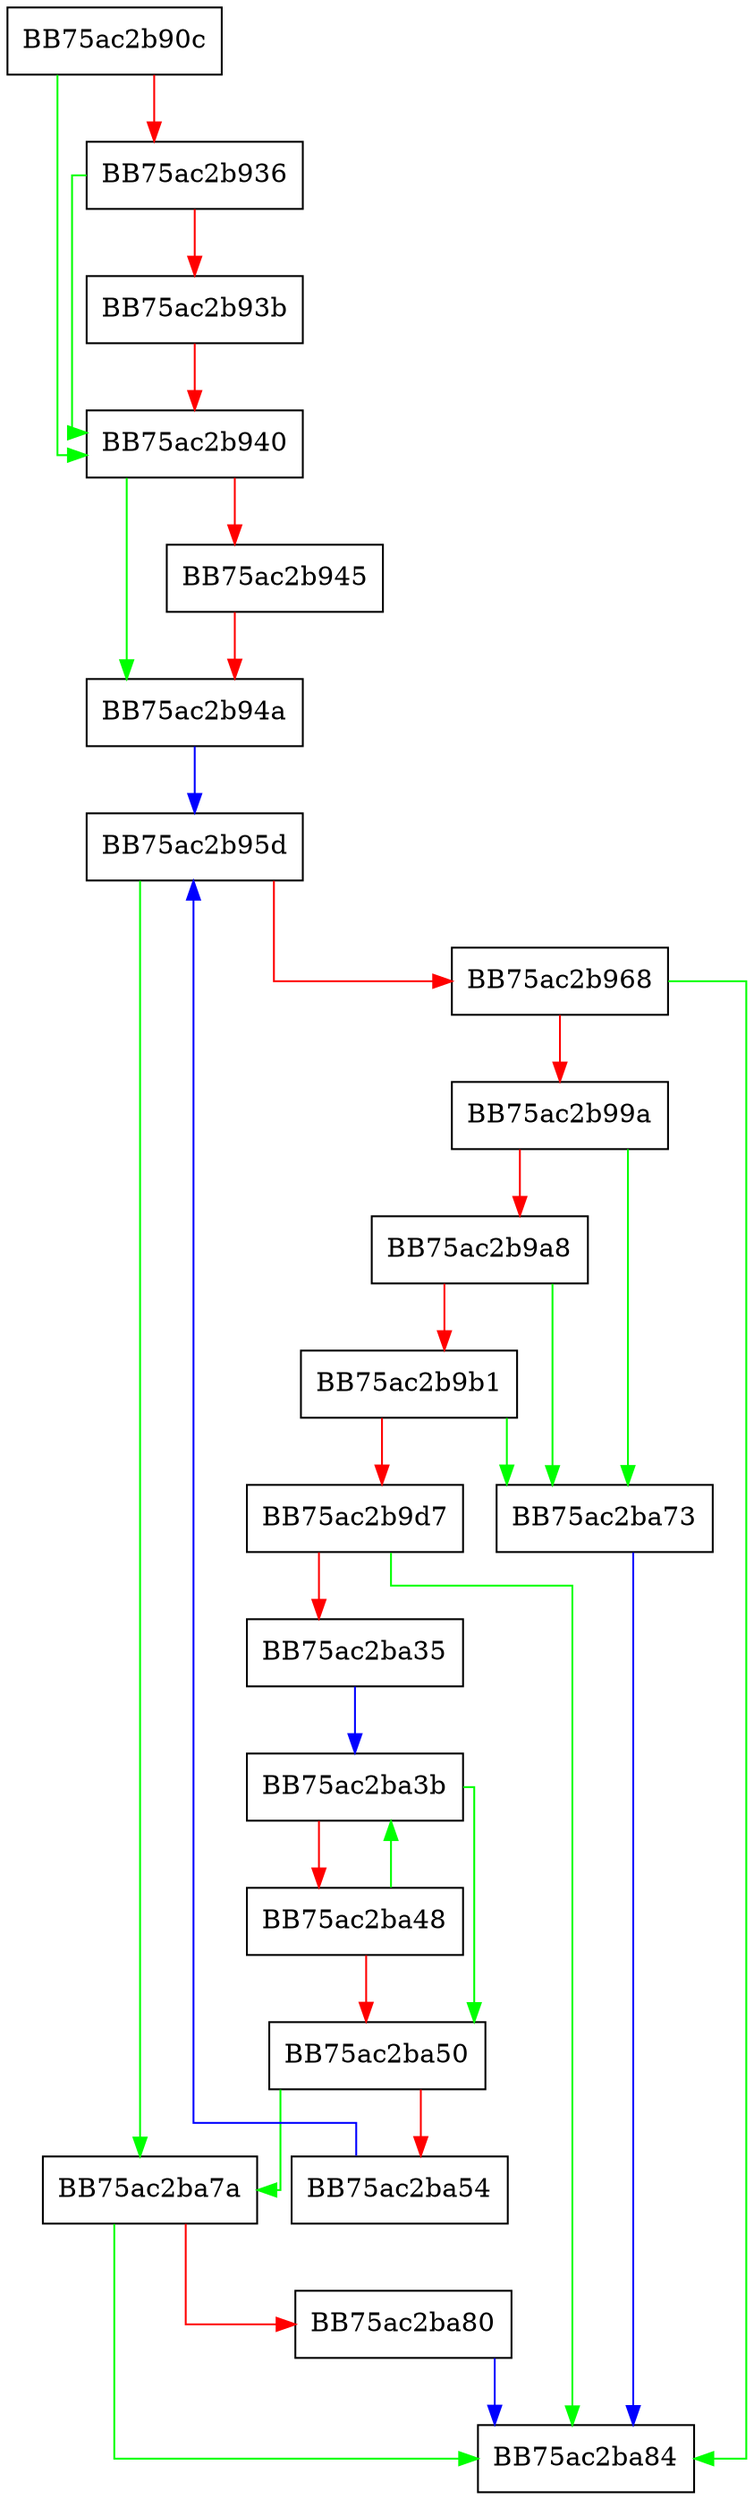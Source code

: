 digraph search_internal {
  node [shape="box"];
  graph [splines=ortho];
  BB75ac2b90c -> BB75ac2b940 [color="green"];
  BB75ac2b90c -> BB75ac2b936 [color="red"];
  BB75ac2b936 -> BB75ac2b940 [color="green"];
  BB75ac2b936 -> BB75ac2b93b [color="red"];
  BB75ac2b93b -> BB75ac2b940 [color="red"];
  BB75ac2b940 -> BB75ac2b94a [color="green"];
  BB75ac2b940 -> BB75ac2b945 [color="red"];
  BB75ac2b945 -> BB75ac2b94a [color="red"];
  BB75ac2b94a -> BB75ac2b95d [color="blue"];
  BB75ac2b95d -> BB75ac2ba7a [color="green"];
  BB75ac2b95d -> BB75ac2b968 [color="red"];
  BB75ac2b968 -> BB75ac2ba84 [color="green"];
  BB75ac2b968 -> BB75ac2b99a [color="red"];
  BB75ac2b99a -> BB75ac2ba73 [color="green"];
  BB75ac2b99a -> BB75ac2b9a8 [color="red"];
  BB75ac2b9a8 -> BB75ac2ba73 [color="green"];
  BB75ac2b9a8 -> BB75ac2b9b1 [color="red"];
  BB75ac2b9b1 -> BB75ac2ba73 [color="green"];
  BB75ac2b9b1 -> BB75ac2b9d7 [color="red"];
  BB75ac2b9d7 -> BB75ac2ba84 [color="green"];
  BB75ac2b9d7 -> BB75ac2ba35 [color="red"];
  BB75ac2ba35 -> BB75ac2ba3b [color="blue"];
  BB75ac2ba3b -> BB75ac2ba50 [color="green"];
  BB75ac2ba3b -> BB75ac2ba48 [color="red"];
  BB75ac2ba48 -> BB75ac2ba3b [color="green"];
  BB75ac2ba48 -> BB75ac2ba50 [color="red"];
  BB75ac2ba50 -> BB75ac2ba7a [color="green"];
  BB75ac2ba50 -> BB75ac2ba54 [color="red"];
  BB75ac2ba54 -> BB75ac2b95d [color="blue"];
  BB75ac2ba73 -> BB75ac2ba84 [color="blue"];
  BB75ac2ba7a -> BB75ac2ba84 [color="green"];
  BB75ac2ba7a -> BB75ac2ba80 [color="red"];
  BB75ac2ba80 -> BB75ac2ba84 [color="blue"];
}